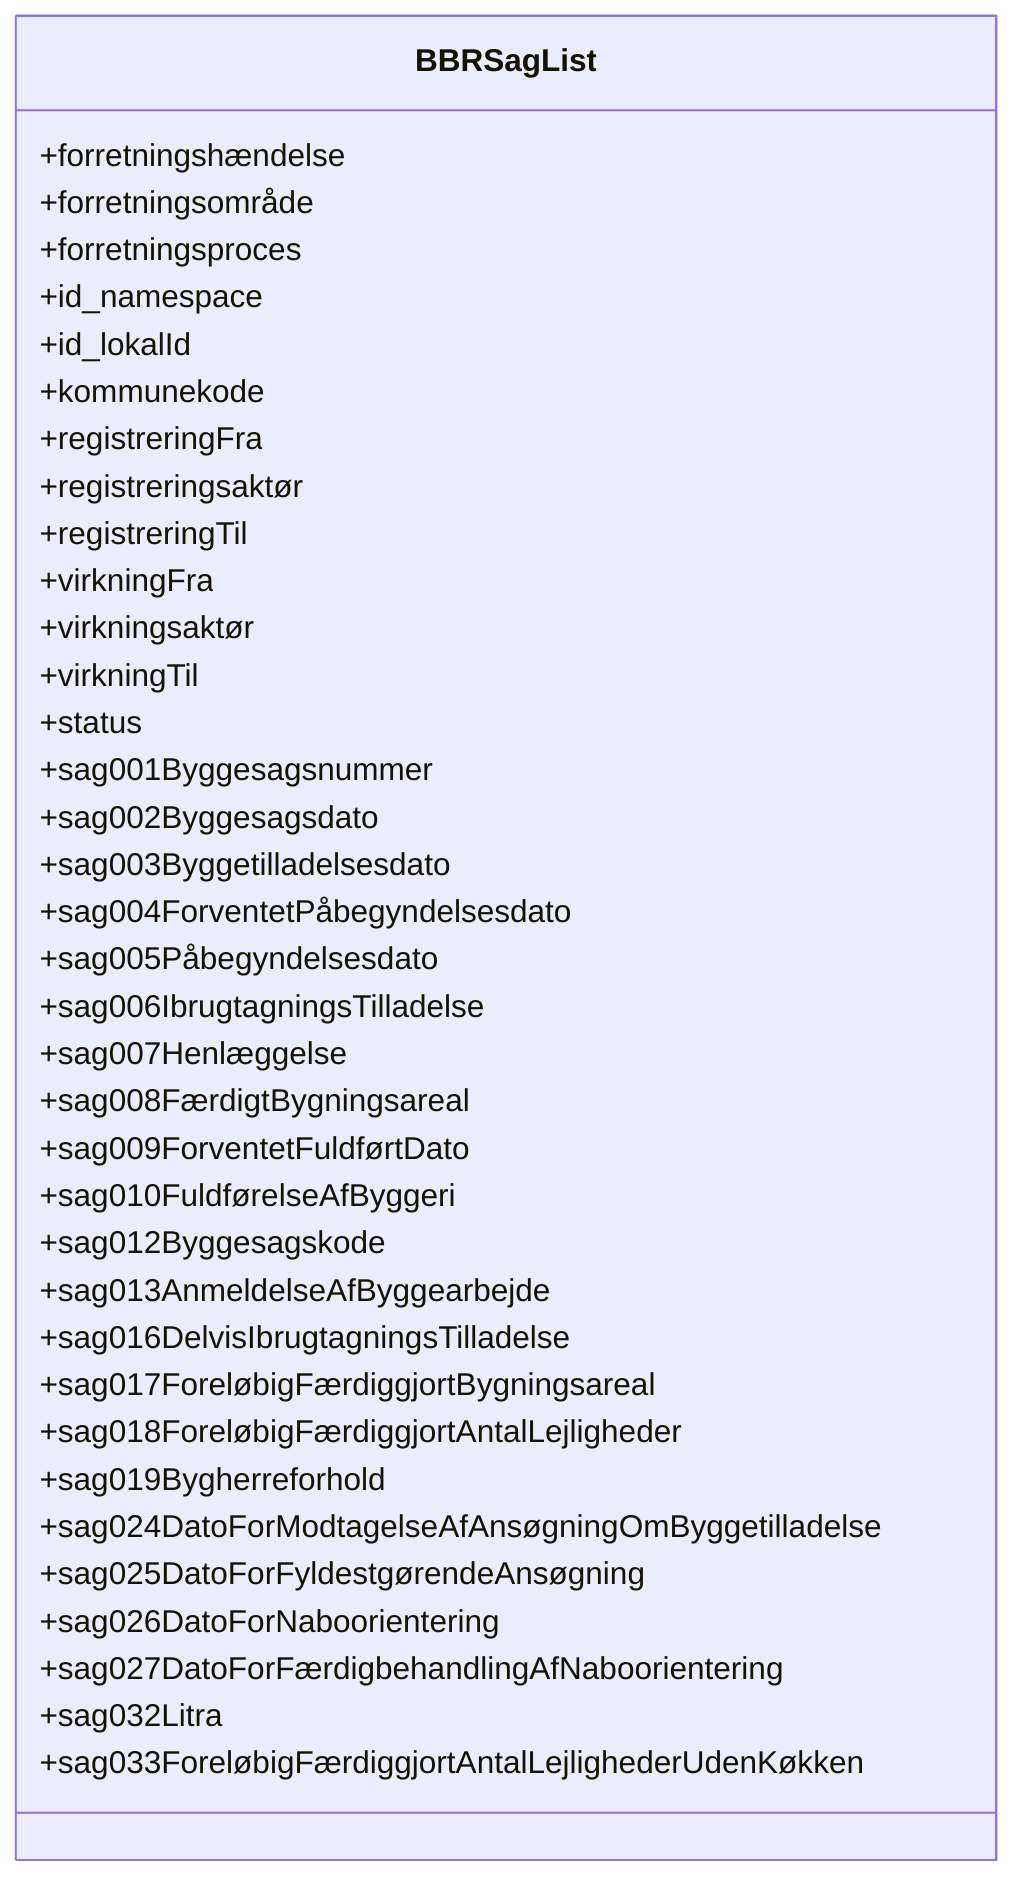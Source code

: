 classDiagram
class BBRSagList {
  +forretningshændelse
  +forretningsområde
  +forretningsproces
  +id_namespace
  +id_lokalId
  +kommunekode
  +registreringFra
  +registreringsaktør
  +registreringTil
  +virkningFra
  +virkningsaktør
  +virkningTil
  +status
  +sag001Byggesagsnummer
  +sag002Byggesagsdato
  +sag003Byggetilladelsesdato
  +sag004ForventetPåbegyndelsesdato
  +sag005Påbegyndelsesdato
  +sag006IbrugtagningsTilladelse
  +sag007Henlæggelse
  +sag008FærdigtBygningsareal
  +sag009ForventetFuldførtDato
  +sag010FuldførelseAfByggeri
  +sag012Byggesagskode
  +sag013AnmeldelseAfByggearbejde
  +sag016DelvisIbrugtagningsTilladelse
  +sag017ForeløbigFærdiggjortBygningsareal
  +sag018ForeløbigFærdiggjortAntalLejligheder
  +sag019Bygherreforhold
  +sag024DatoForModtagelseAfAnsøgningOmByggetilladelse
  +sag025DatoForFyldestgørendeAnsøgning
  +sag026DatoForNaboorientering
  +sag027DatoForFærdigbehandlingAfNaboorientering
  +sag032Litra
  +sag033ForeløbigFærdiggjortAntalLejlighederUdenKøkken
}